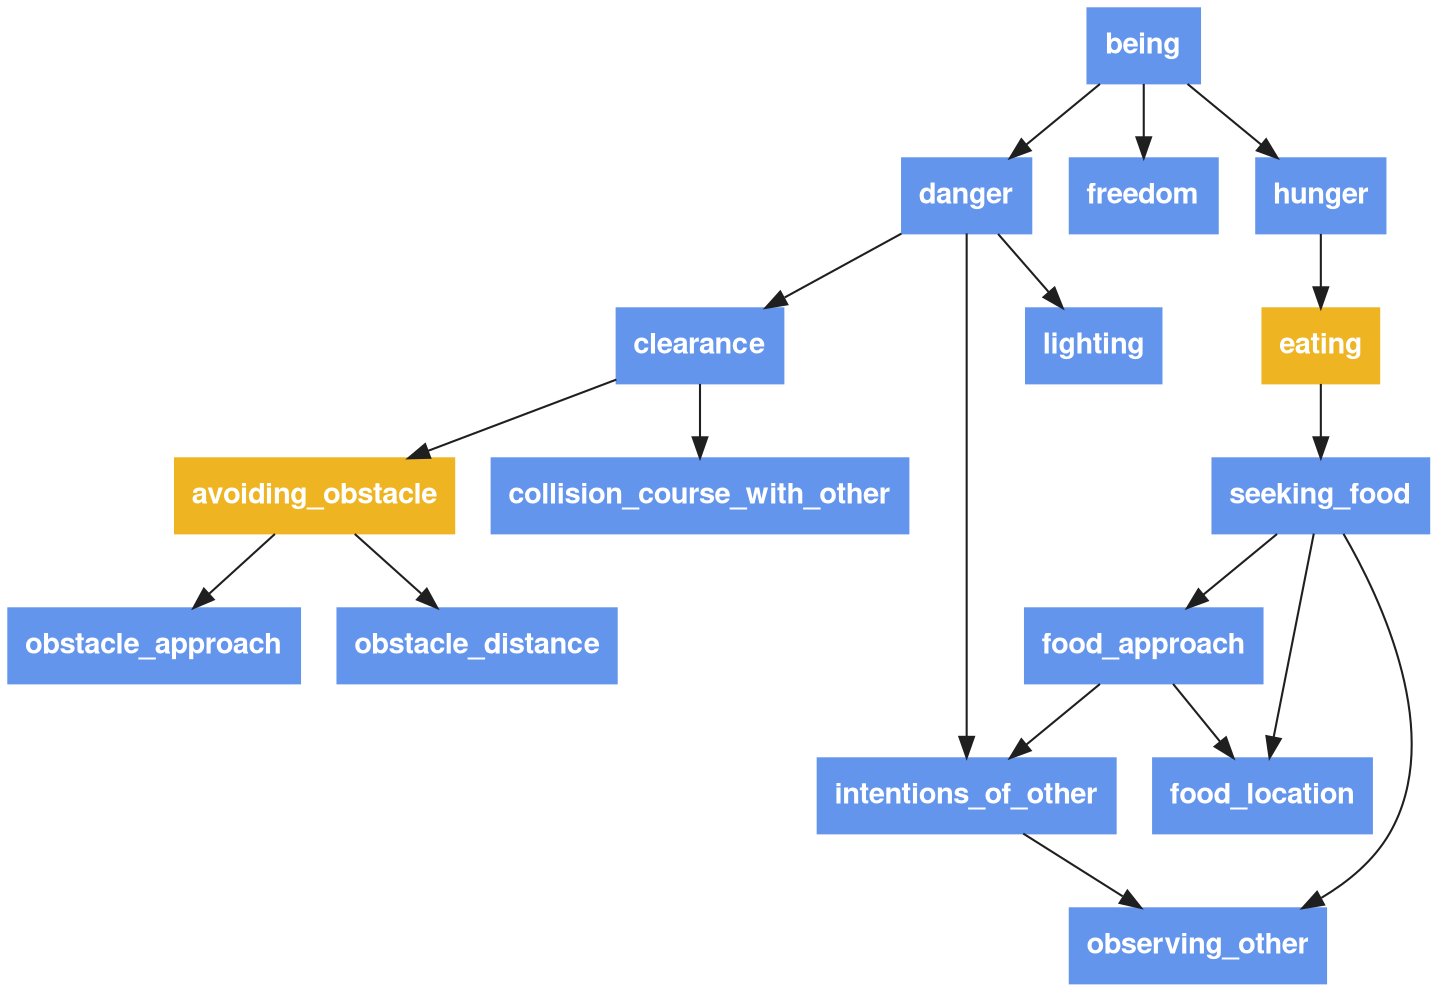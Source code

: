 digraph G {

  v0 [label="avoiding_obstacle",fontname="helvetica bold",style="filled",fillcolor="goldenrod2",color="goldenrod2",fontcolor="white",shape="box"]
  v1 [label="being",fontname="helvetica bold",style="filled",fillcolor="cornflowerblue",color="cornflowerblue",fontcolor="white",shape="box"]
  v2 [label="clearance",fontname="helvetica bold",style="filled",fillcolor="cornflowerblue",color="cornflowerblue",fontcolor="white",shape="box"]
  v3 [label="collision_course_with_other",fontname="helvetica bold",style="filled",fillcolor="cornflowerblue",color="cornflowerblue",fontcolor="white",shape="box"]
  v4 [label="danger",fontname="helvetica bold",style="filled",fillcolor="cornflowerblue",color="cornflowerblue",fontcolor="white",shape="box"]
  v5 [label="eating",fontname="helvetica bold",style="filled",fillcolor="goldenrod2",color="goldenrod2",fontcolor="white",shape="box"]
  v6 [label="food_approach",fontname="helvetica bold",style="filled",fillcolor="cornflowerblue",color="cornflowerblue",fontcolor="white",shape="box"]
  v7 [label="freedom",fontname="helvetica bold",style="filled",fillcolor="cornflowerblue",color="cornflowerblue",fontcolor="white",shape="box"]
  v8 [label="hunger",fontname="helvetica bold",style="filled",fillcolor="cornflowerblue",color="cornflowerblue",fontcolor="white",shape="box"]
  v9 [label="intentions_of_other",fontname="helvetica bold",style="filled",fillcolor="cornflowerblue",color="cornflowerblue",fontcolor="white",shape="box"]
  v10 [label="lighting",fontname="helvetica bold",style="filled",fillcolor="cornflowerblue",color="cornflowerblue",fontcolor="white",shape="box"]
  v11 [label="observing_other",fontname="helvetica bold",style="filled",fillcolor="cornflowerblue",color="cornflowerblue",fontcolor="white",shape="box"]
  v12 [label="obstacle_approach",fontname="helvetica bold",style="filled",fillcolor="cornflowerblue",color="cornflowerblue",fontcolor="white",shape="box"]
  v13 [label="obstacle_distance",fontname="helvetica bold",style="filled",fillcolor="cornflowerblue",color="cornflowerblue",fontcolor="white",shape="box"]
  v14 [label="seeking_food",fontname="helvetica bold",style="filled",fillcolor="cornflowerblue",color="cornflowerblue",fontcolor="white",shape="box"]
  v15 [label="food_location",fontname="helvetica bold",style="filled",fillcolor="cornflowerblue",color="cornflowerblue",fontcolor="white",shape="box"]

  v0 -> v12 [color="gray12"]
  v0 -> v13 [color="gray12"]
  v1 -> v4 [color="gray12"]
  v1 -> v8 [color="gray12"]
  v1 -> v7 [color="gray12"]
  v2 -> v0 [color="gray12"]
  v2 -> v3 [color="gray12"]
  v4 -> v2 [color="gray12"]
  v4 -> v10 [color="gray12"]
  v4 -> v9 [color="gray12"]
  v5 -> v14 [color="gray12"]
  v6 -> v9 [color="gray12"]
  v6 -> v15 [color="gray12"]
  v8 -> v5 [color="gray12"]
  v9 -> v11 [color="gray12"]
  v14 -> v6 [color="gray12"]
  v14 -> v15 [color="gray12"]
  v14 -> v11 [color="gray12"]

}